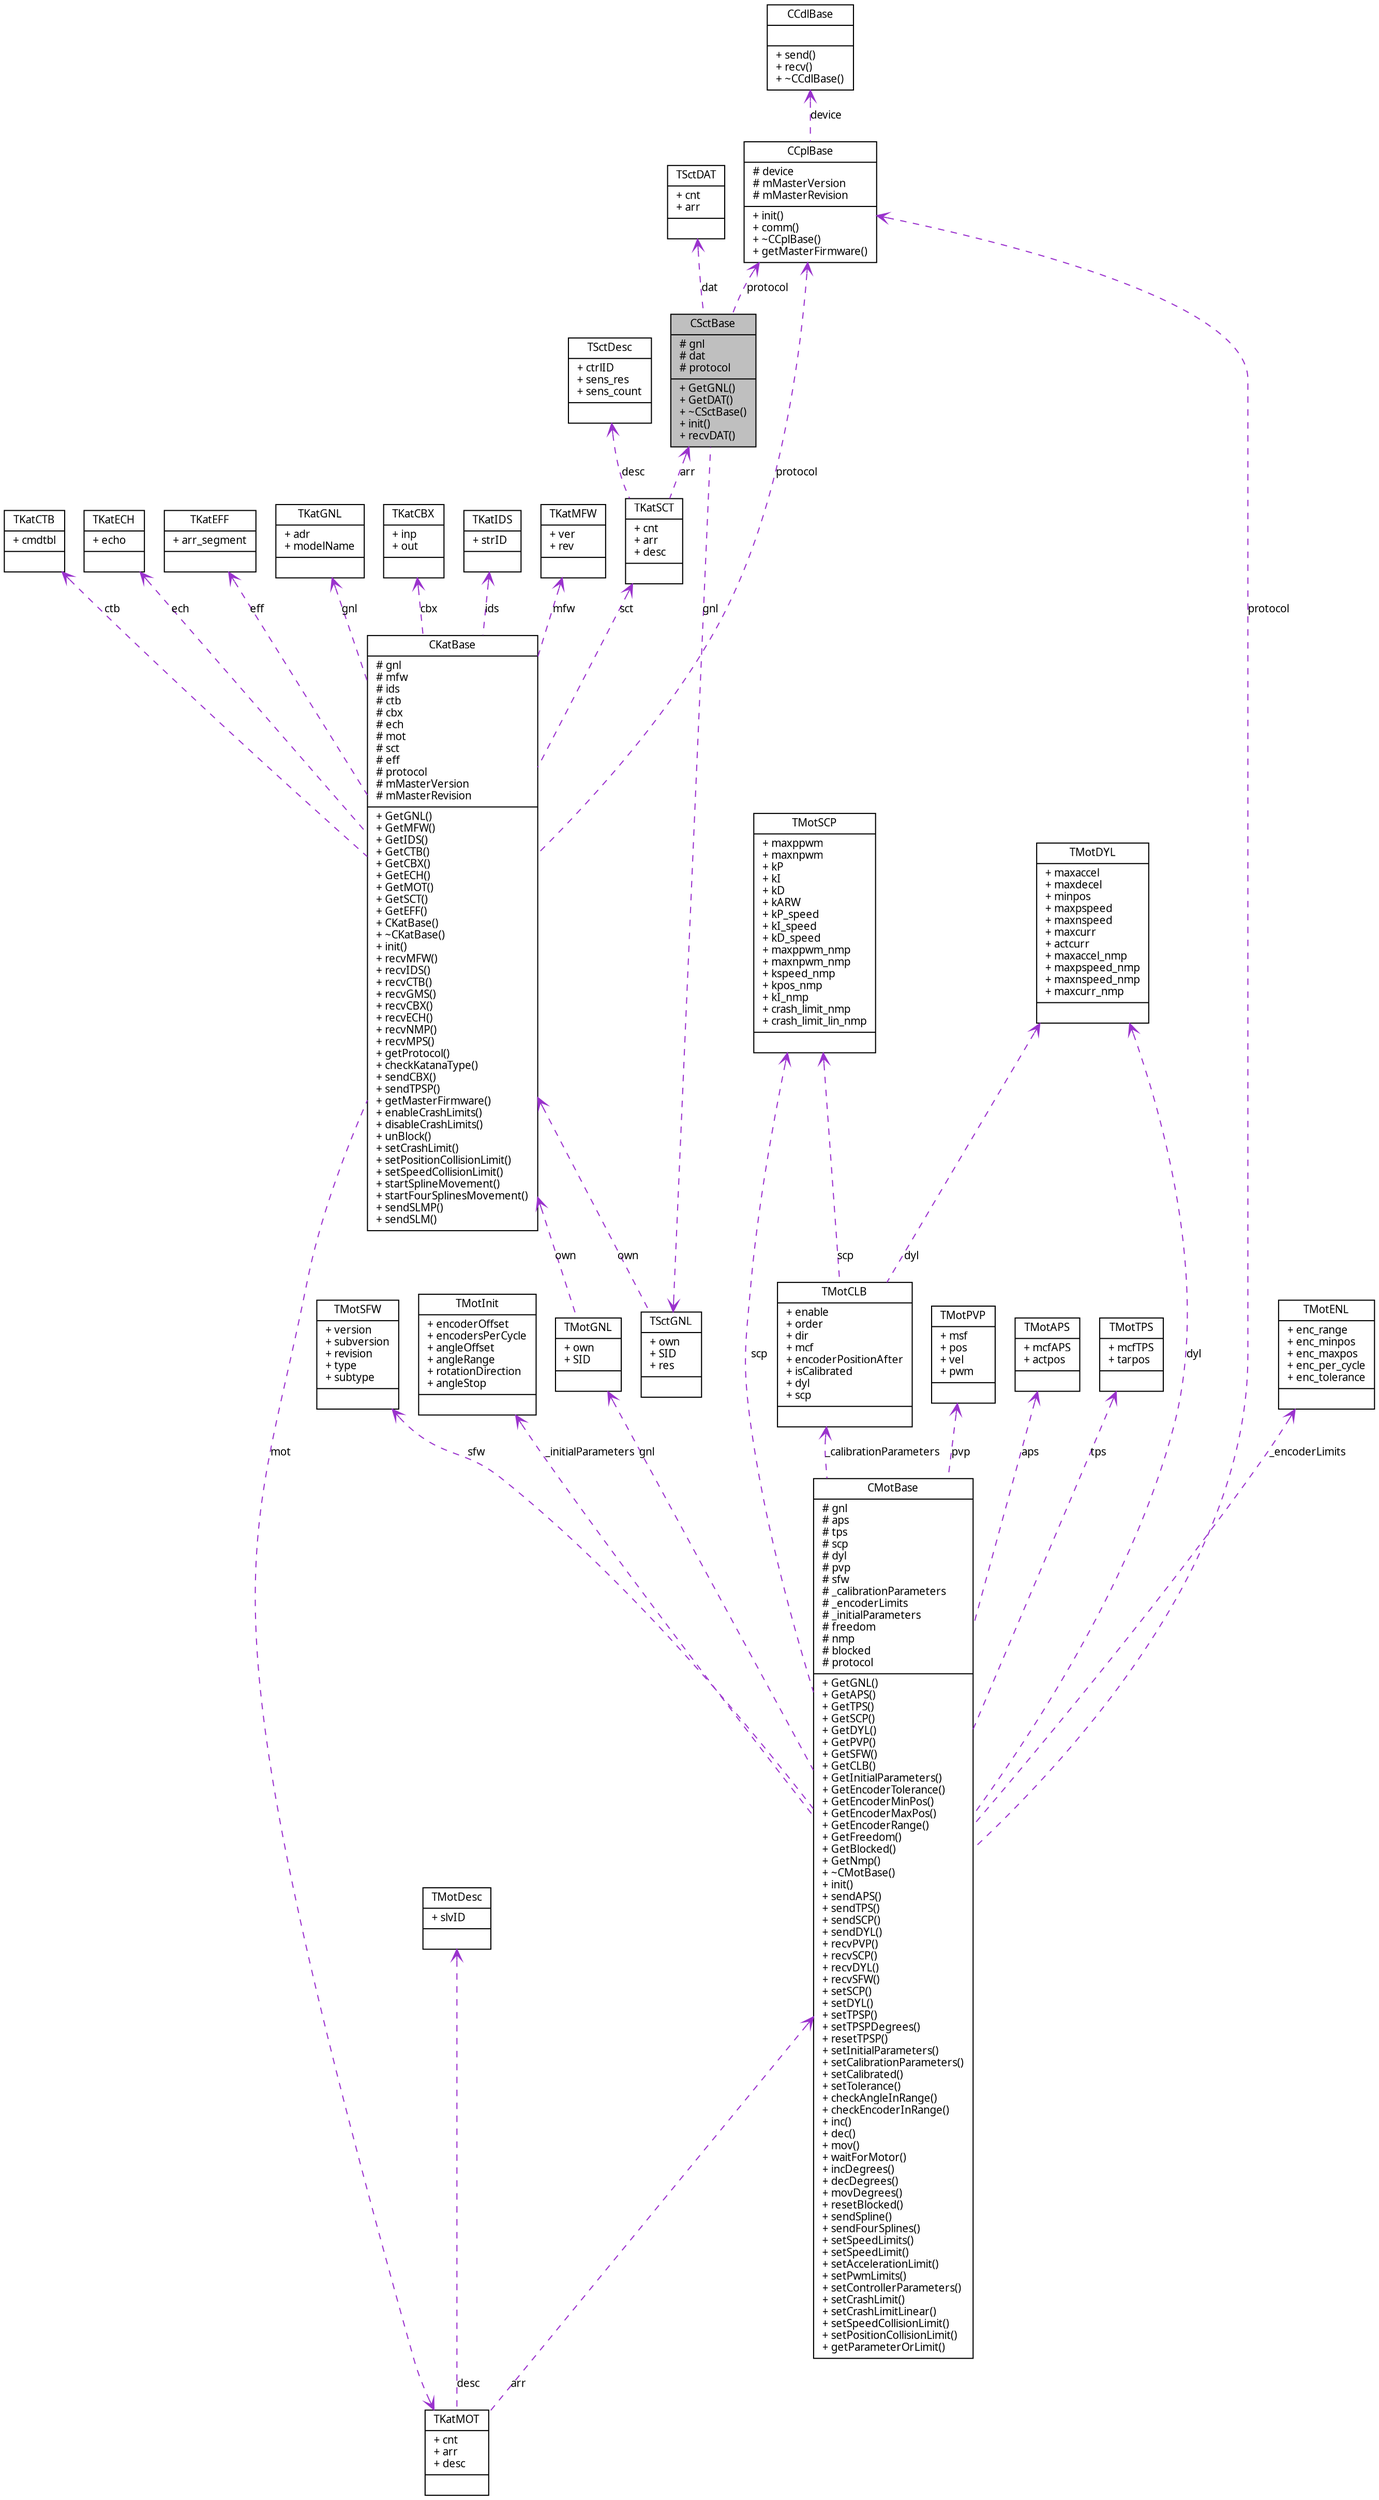 digraph G
{
  edge [fontname="FreeSans.ttf",fontsize=10,labelfontname="FreeSans.ttf",labelfontsize=10];
  node [fontname="FreeSans.ttf",fontsize=10,shape=record];
  Node1 [label="{CSctBase\n|# gnl\l# dat\l# protocol\l|+ GetGNL()\l+ GetDAT()\l+ ~CSctBase()\l+ init()\l+ recvDAT()\l}",height=0.2,width=0.4,color="black", fillcolor="grey75", style="filled" fontcolor="black"];
  Node2 -> Node1 [dir=back,color="darkorchid3",fontsize=10,style="dashed",label="gnl",arrowtail="open",fontname="FreeSans.ttf"];
  Node2 [label="{TSctGNL\n|+ own\l+ SID\l+ res\l|}",height=0.2,width=0.4,color="black", fillcolor="white", style="filled",URL="$structTSctGNL.html",tooltip="[GNL] controller generals"];
  Node3 -> Node2 [dir=back,color="darkorchid3",fontsize=10,style="dashed",label="own",arrowtail="open",fontname="FreeSans.ttf"];
  Node3 [label="{CKatBase\n|# gnl\l# mfw\l# ids\l# ctb\l# cbx\l# ech\l# mot\l# sct\l# eff\l# protocol\l# mMasterVersion\l# mMasterRevision\l|+ GetGNL()\l+ GetMFW()\l+ GetIDS()\l+ GetCTB()\l+ GetCBX()\l+ GetECH()\l+ GetMOT()\l+ GetSCT()\l+ GetEFF()\l+ CKatBase()\l+ ~CKatBase()\l+ init()\l+ recvMFW()\l+ recvIDS()\l+ recvCTB()\l+ recvGMS()\l+ recvCBX()\l+ recvECH()\l+ recvNMP()\l+ recvMPS()\l+ getProtocol()\l+ checkKatanaType()\l+ sendCBX()\l+ sendTPSP()\l+ getMasterFirmware()\l+ enableCrashLimits()\l+ disableCrashLimits()\l+ unBlock()\l+ setCrashLimit()\l+ setPositionCollisionLimit()\l+ setSpeedCollisionLimit()\l+ startSplineMovement()\l+ startFourSplinesMovement()\l+ sendSLMP()\l+ sendSLM()\l}",height=0.2,width=0.4,color="black", fillcolor="white", style="filled",URL="$classCKatBase.html",tooltip="Base Katana class."];
  Node4 -> Node3 [dir=back,color="darkorchid3",fontsize=10,style="dashed",label="mfw",arrowtail="open",fontname="FreeSans.ttf"];
  Node4 [label="{TKatMFW\n|+ ver\l+ rev\l|}",height=0.2,width=0.4,color="black", fillcolor="white", style="filled",URL="$structTKatMFW.html",tooltip="[MFW] master firmware version/revision number"];
  Node5 -> Node3 [dir=back,color="darkorchid3",fontsize=10,style="dashed",label="cbx",arrowtail="open",fontname="FreeSans.ttf"];
  Node5 [label="{TKatCBX\n|+ inp\l+ out\l|}",height=0.2,width=0.4,color="black", fillcolor="white", style="filled",URL="$structTKatCBX.html",tooltip="[CBX] connector box"];
  Node6 -> Node3 [dir=back,color="darkorchid3",fontsize=10,style="dashed",label="sct",arrowtail="open",fontname="FreeSans.ttf"];
  Node6 [label="{TKatSCT\n|+ cnt\l+ arr\l+ desc\l|}",height=0.2,width=0.4,color="black", fillcolor="white", style="filled",URL="$structTKatSCT.html",tooltip="[SCT] every sens ctrl&#39;s attributes"];
  Node7 -> Node6 [dir=back,color="darkorchid3",fontsize=10,style="dashed",label="desc",arrowtail="open",fontname="FreeSans.ttf"];
  Node7 [label="{TSctDesc\n|+ ctrlID\l+ sens_res\l+ sens_count\l|}",height=0.2,width=0.4,color="black", fillcolor="white", style="filled",URL="$structTSctDesc.html",tooltip="sensor controller description (partly)"];
  Node1 -> Node6 [dir=back,color="darkorchid3",fontsize=10,style="dashed",label="arr",arrowtail="open",fontname="FreeSans.ttf"];
  Node8 -> Node3 [dir=back,color="darkorchid3",fontsize=10,style="dashed",label="ctb",arrowtail="open",fontname="FreeSans.ttf"];
  Node8 [label="{TKatCTB\n|+ cmdtbl\l|}",height=0.2,width=0.4,color="black", fillcolor="white", style="filled",URL="$structTKatCTB.html",tooltip="[CTB] command table defined in the firmware"];
  Node9 -> Node3 [dir=back,color="darkorchid3",fontsize=10,style="dashed",label="ech",arrowtail="open",fontname="FreeSans.ttf"];
  Node9 [label="{TKatECH\n|+ echo\l|}",height=0.2,width=0.4,color="black", fillcolor="white", style="filled",URL="$structTKatECH.html",tooltip="[ECH] echo"];
  Node10 -> Node3 [dir=back,color="darkorchid3",fontsize=10,style="dashed",label="eff",arrowtail="open",fontname="FreeSans.ttf"];
  Node10 [label="{TKatEFF\n|+ arr_segment\l|}",height=0.2,width=0.4,color="black", fillcolor="white", style="filled",URL="$structTKatEFF.html",tooltip="Inverse Kinematics structure of the endeffektor."];
  Node11 -> Node3 [dir=back,color="darkorchid3",fontsize=10,style="dashed",label="gnl",arrowtail="open",fontname="FreeSans.ttf"];
  Node11 [label="{TKatGNL\n|+ adr\l+ modelName\l|}",height=0.2,width=0.4,color="black", fillcolor="white", style="filled",URL="$structTKatGNL.html",tooltip="[GNL] general robot attributes"];
  Node12 -> Node3 [dir=back,color="darkorchid3",fontsize=10,style="dashed",label="mot",arrowtail="open",fontname="FreeSans.ttf"];
  Node12 [label="{TKatMOT\n|+ cnt\l+ arr\l+ desc\l|}",height=0.2,width=0.4,color="black", fillcolor="white", style="filled",URL="$structTKatMOT.html",tooltip="[MOT] every motor&#39;s attributes"];
  Node13 -> Node12 [dir=back,color="darkorchid3",fontsize=10,style="dashed",label="desc",arrowtail="open",fontname="FreeSans.ttf"];
  Node13 [label="{TMotDesc\n|+ slvID\l|}",height=0.2,width=0.4,color="black", fillcolor="white", style="filled",URL="$structTMotDesc.html",tooltip="motor description (partly)"];
  Node14 -> Node12 [dir=back,color="darkorchid3",fontsize=10,style="dashed",label="arr",arrowtail="open",fontname="FreeSans.ttf"];
  Node14 [label="{CMotBase\n|# gnl\l# aps\l# tps\l# scp\l# dyl\l# pvp\l# sfw\l# _calibrationParameters\l# _encoderLimits\l# _initialParameters\l# freedom\l# nmp\l# blocked\l# protocol\l|+ GetGNL()\l+ GetAPS()\l+ GetTPS()\l+ GetSCP()\l+ GetDYL()\l+ GetPVP()\l+ GetSFW()\l+ GetCLB()\l+ GetInitialParameters()\l+ GetEncoderTolerance()\l+ GetEncoderMinPos()\l+ GetEncoderMaxPos()\l+ GetEncoderRange()\l+ GetFreedom()\l+ GetBlocked()\l+ GetNmp()\l+ ~CMotBase()\l+ init()\l+ sendAPS()\l+ sendTPS()\l+ sendSCP()\l+ sendDYL()\l+ recvPVP()\l+ recvSCP()\l+ recvDYL()\l+ recvSFW()\l+ setSCP()\l+ setDYL()\l+ setTPSP()\l+ setTPSPDegrees()\l+ resetTPSP()\l+ setInitialParameters()\l+ setCalibrationParameters()\l+ setCalibrated()\l+ setTolerance()\l+ checkAngleInRange()\l+ checkEncoderInRange()\l+ inc()\l+ dec()\l+ mov()\l+ waitForMotor()\l+ incDegrees()\l+ decDegrees()\l+ movDegrees()\l+ resetBlocked()\l+ sendSpline()\l+ sendFourSplines()\l+ setSpeedLimits()\l+ setSpeedLimit()\l+ setAccelerationLimit()\l+ setPwmLimits()\l+ setControllerParameters()\l+ setCrashLimit()\l+ setCrashLimitLinear()\l+ setSpeedCollisionLimit()\l+ setPositionCollisionLimit()\l+ getParameterOrLimit()\l}",height=0.2,width=0.4,color="black", fillcolor="white", style="filled",URL="$classCMotBase.html",tooltip="Motor class."];
  Node15 -> Node14 [dir=back,color="darkorchid3",fontsize=10,style="dashed",label="_encoderLimits",arrowtail="open",fontname="FreeSans.ttf"];
  Node15 [label="{TMotENL\n|+ enc_range\l+ enc_minpos\l+ enc_maxpos\l+ enc_per_cycle\l+ enc_tolerance\l|}",height=0.2,width=0.4,color="black", fillcolor="white", style="filled",URL="$structTMotENL.html",tooltip="[ENL] limits in encoder values (INTERNAL STRUCTURE!)"];
  Node16 -> Node14 [dir=back,color="darkorchid3",fontsize=10,style="dashed",label="sfw",arrowtail="open",fontname="FreeSans.ttf"];
  Node16 [label="{TMotSFW\n|+ version\l+ subversion\l+ revision\l+ type\l+ subtype\l|}",height=0.2,width=0.4,color="black", fillcolor="white", style="filled",URL="$structTMotSFW.html",tooltip="[SFW] slave firmware"];
  Node17 -> Node14 [dir=back,color="darkorchid3",fontsize=10,style="dashed",label="gnl",arrowtail="open",fontname="FreeSans.ttf"];
  Node17 [label="{TMotGNL\n|+ own\l+ SID\l|}",height=0.2,width=0.4,color="black", fillcolor="white", style="filled",URL="$structTMotGNL.html",tooltip="[GNL] motor generals"];
  Node3 -> Node17 [dir=back,color="darkorchid3",fontsize=10,style="dashed",label="own",arrowtail="open",fontname="FreeSans.ttf"];
  Node18 -> Node14 [dir=back,color="darkorchid3",fontsize=10,style="dashed",label="_initialParameters",arrowtail="open",fontname="FreeSans.ttf"];
  Node18 [label="{TMotInit\n|+ encoderOffset\l+ encodersPerCycle\l+ angleOffset\l+ angleRange\l+ rotationDirection\l+ angleStop\l|}",height=0.2,width=0.4,color="black", fillcolor="white", style="filled",URL="$structTMotInit.html",tooltip="Initial motor parameters."];
  Node19 -> Node14 [dir=back,color="darkorchid3",fontsize=10,style="dashed",label="_calibrationParameters",arrowtail="open",fontname="FreeSans.ttf"];
  Node19 [label="{TMotCLB\n|+ enable\l+ order\l+ dir\l+ mcf\l+ encoderPositionAfter\l+ isCalibrated\l+ dyl\l+ scp\l|}",height=0.2,width=0.4,color="black", fillcolor="white", style="filled",URL="$structTMotCLB.html",tooltip="Calibration structure for single motors."];
  Node20 -> Node19 [dir=back,color="darkorchid3",fontsize=10,style="dashed",label="scp",arrowtail="open",fontname="FreeSans.ttf"];
  Node20 [label="{TMotSCP\n|+ maxppwm\l+ maxnpwm\l+ kP\l+ kI\l+ kD\l+ kARW\l+ kP_speed\l+ kI_speed\l+ kD_speed\l+ maxppwm_nmp\l+ maxnpwm_nmp\l+ kspeed_nmp\l+ kpos_nmp\l+ kI_nmp\l+ crash_limit_nmp\l+ crash_limit_lin_nmp\l|}",height=0.2,width=0.4,color="black", fillcolor="white", style="filled",URL="$structTMotSCP.html",tooltip="[SCP] static controller parameters"];
  Node21 -> Node19 [dir=back,color="darkorchid3",fontsize=10,style="dashed",label="dyl",arrowtail="open",fontname="FreeSans.ttf"];
  Node21 [label="{TMotDYL\n|+ maxaccel\l+ maxdecel\l+ minpos\l+ maxpspeed\l+ maxnspeed\l+ maxcurr\l+ actcurr\l+ maxaccel_nmp\l+ maxpspeed_nmp\l+ maxnspeed_nmp\l+ maxcurr_nmp\l|}",height=0.2,width=0.4,color="black", fillcolor="white", style="filled",URL="$structTMotDYL.html",tooltip="[DYL] dynamic limits"];
  Node22 -> Node14 [dir=back,color="darkorchid3",fontsize=10,style="dashed",label="pvp",arrowtail="open",fontname="FreeSans.ttf"];
  Node22 [label="{TMotPVP\n|+ msf\l+ pos\l+ vel\l+ pwm\l|}",height=0.2,width=0.4,color="black", fillcolor="white", style="filled",URL="$structTMotPVP.html",tooltip="[PVP] position, velocity, pulse width modulation"];
  Node23 -> Node14 [dir=back,color="darkorchid3",fontsize=10,style="dashed",label="aps",arrowtail="open",fontname="FreeSans.ttf"];
  Node23 [label="{TMotAPS\n|+ mcfAPS\l+ actpos\l|}",height=0.2,width=0.4,color="black", fillcolor="white", style="filled",URL="$structTMotAPS.html",tooltip="[APS] actual position"];
  Node20 -> Node14 [dir=back,color="darkorchid3",fontsize=10,style="dashed",label="scp",arrowtail="open",fontname="FreeSans.ttf"];
  Node24 -> Node14 [dir=back,color="darkorchid3",fontsize=10,style="dashed",label="tps",arrowtail="open",fontname="FreeSans.ttf"];
  Node24 [label="{TMotTPS\n|+ mcfTPS\l+ tarpos\l|}",height=0.2,width=0.4,color="black", fillcolor="white", style="filled",URL="$structTMotTPS.html",tooltip="[TPS] target position"];
  Node25 -> Node14 [dir=back,color="darkorchid3",fontsize=10,style="dashed",label="protocol",arrowtail="open",fontname="FreeSans.ttf"];
  Node25 [label="{CCplBase\n|# device\l# mMasterVersion\l# mMasterRevision\l|+ init()\l+ comm()\l+ ~CCplBase()\l+ getMasterFirmware()\l}",height=0.2,width=0.4,color="black", fillcolor="white", style="filled",URL="$classCCplBase.html",tooltip="Abstract base class for protocol definiton."];
  Node26 -> Node25 [dir=back,color="darkorchid3",fontsize=10,style="dashed",label="device",arrowtail="open",fontname="FreeSans.ttf"];
  Node26 [label="{CCdlBase\n||+ send()\l+ recv()\l+ ~CCdlBase()\l}",height=0.2,width=0.4,color="black", fillcolor="white", style="filled",URL="$classCCdlBase.html",tooltip="Abstract base class for devices."];
  Node21 -> Node14 [dir=back,color="darkorchid3",fontsize=10,style="dashed",label="dyl",arrowtail="open",fontname="FreeSans.ttf"];
  Node27 -> Node3 [dir=back,color="darkorchid3",fontsize=10,style="dashed",label="ids",arrowtail="open",fontname="FreeSans.ttf"];
  Node27 [label="{TKatIDS\n|+ strID\l|}",height=0.2,width=0.4,color="black", fillcolor="white", style="filled",URL="$structTKatIDS.html",tooltip="[IDS] identification string"];
  Node25 -> Node3 [dir=back,color="darkorchid3",fontsize=10,style="dashed",label="protocol",arrowtail="open",fontname="FreeSans.ttf"];
  Node28 -> Node1 [dir=back,color="darkorchid3",fontsize=10,style="dashed",label="dat",arrowtail="open",fontname="FreeSans.ttf"];
  Node28 [label="{TSctDAT\n|+ cnt\l+ arr\l|}",height=0.2,width=0.4,color="black", fillcolor="white", style="filled",URL="$structTSctDAT.html",tooltip="[DAT] sensor data"];
  Node25 -> Node1 [dir=back,color="darkorchid3",fontsize=10,style="dashed",label="protocol",arrowtail="open",fontname="FreeSans.ttf"];
}
